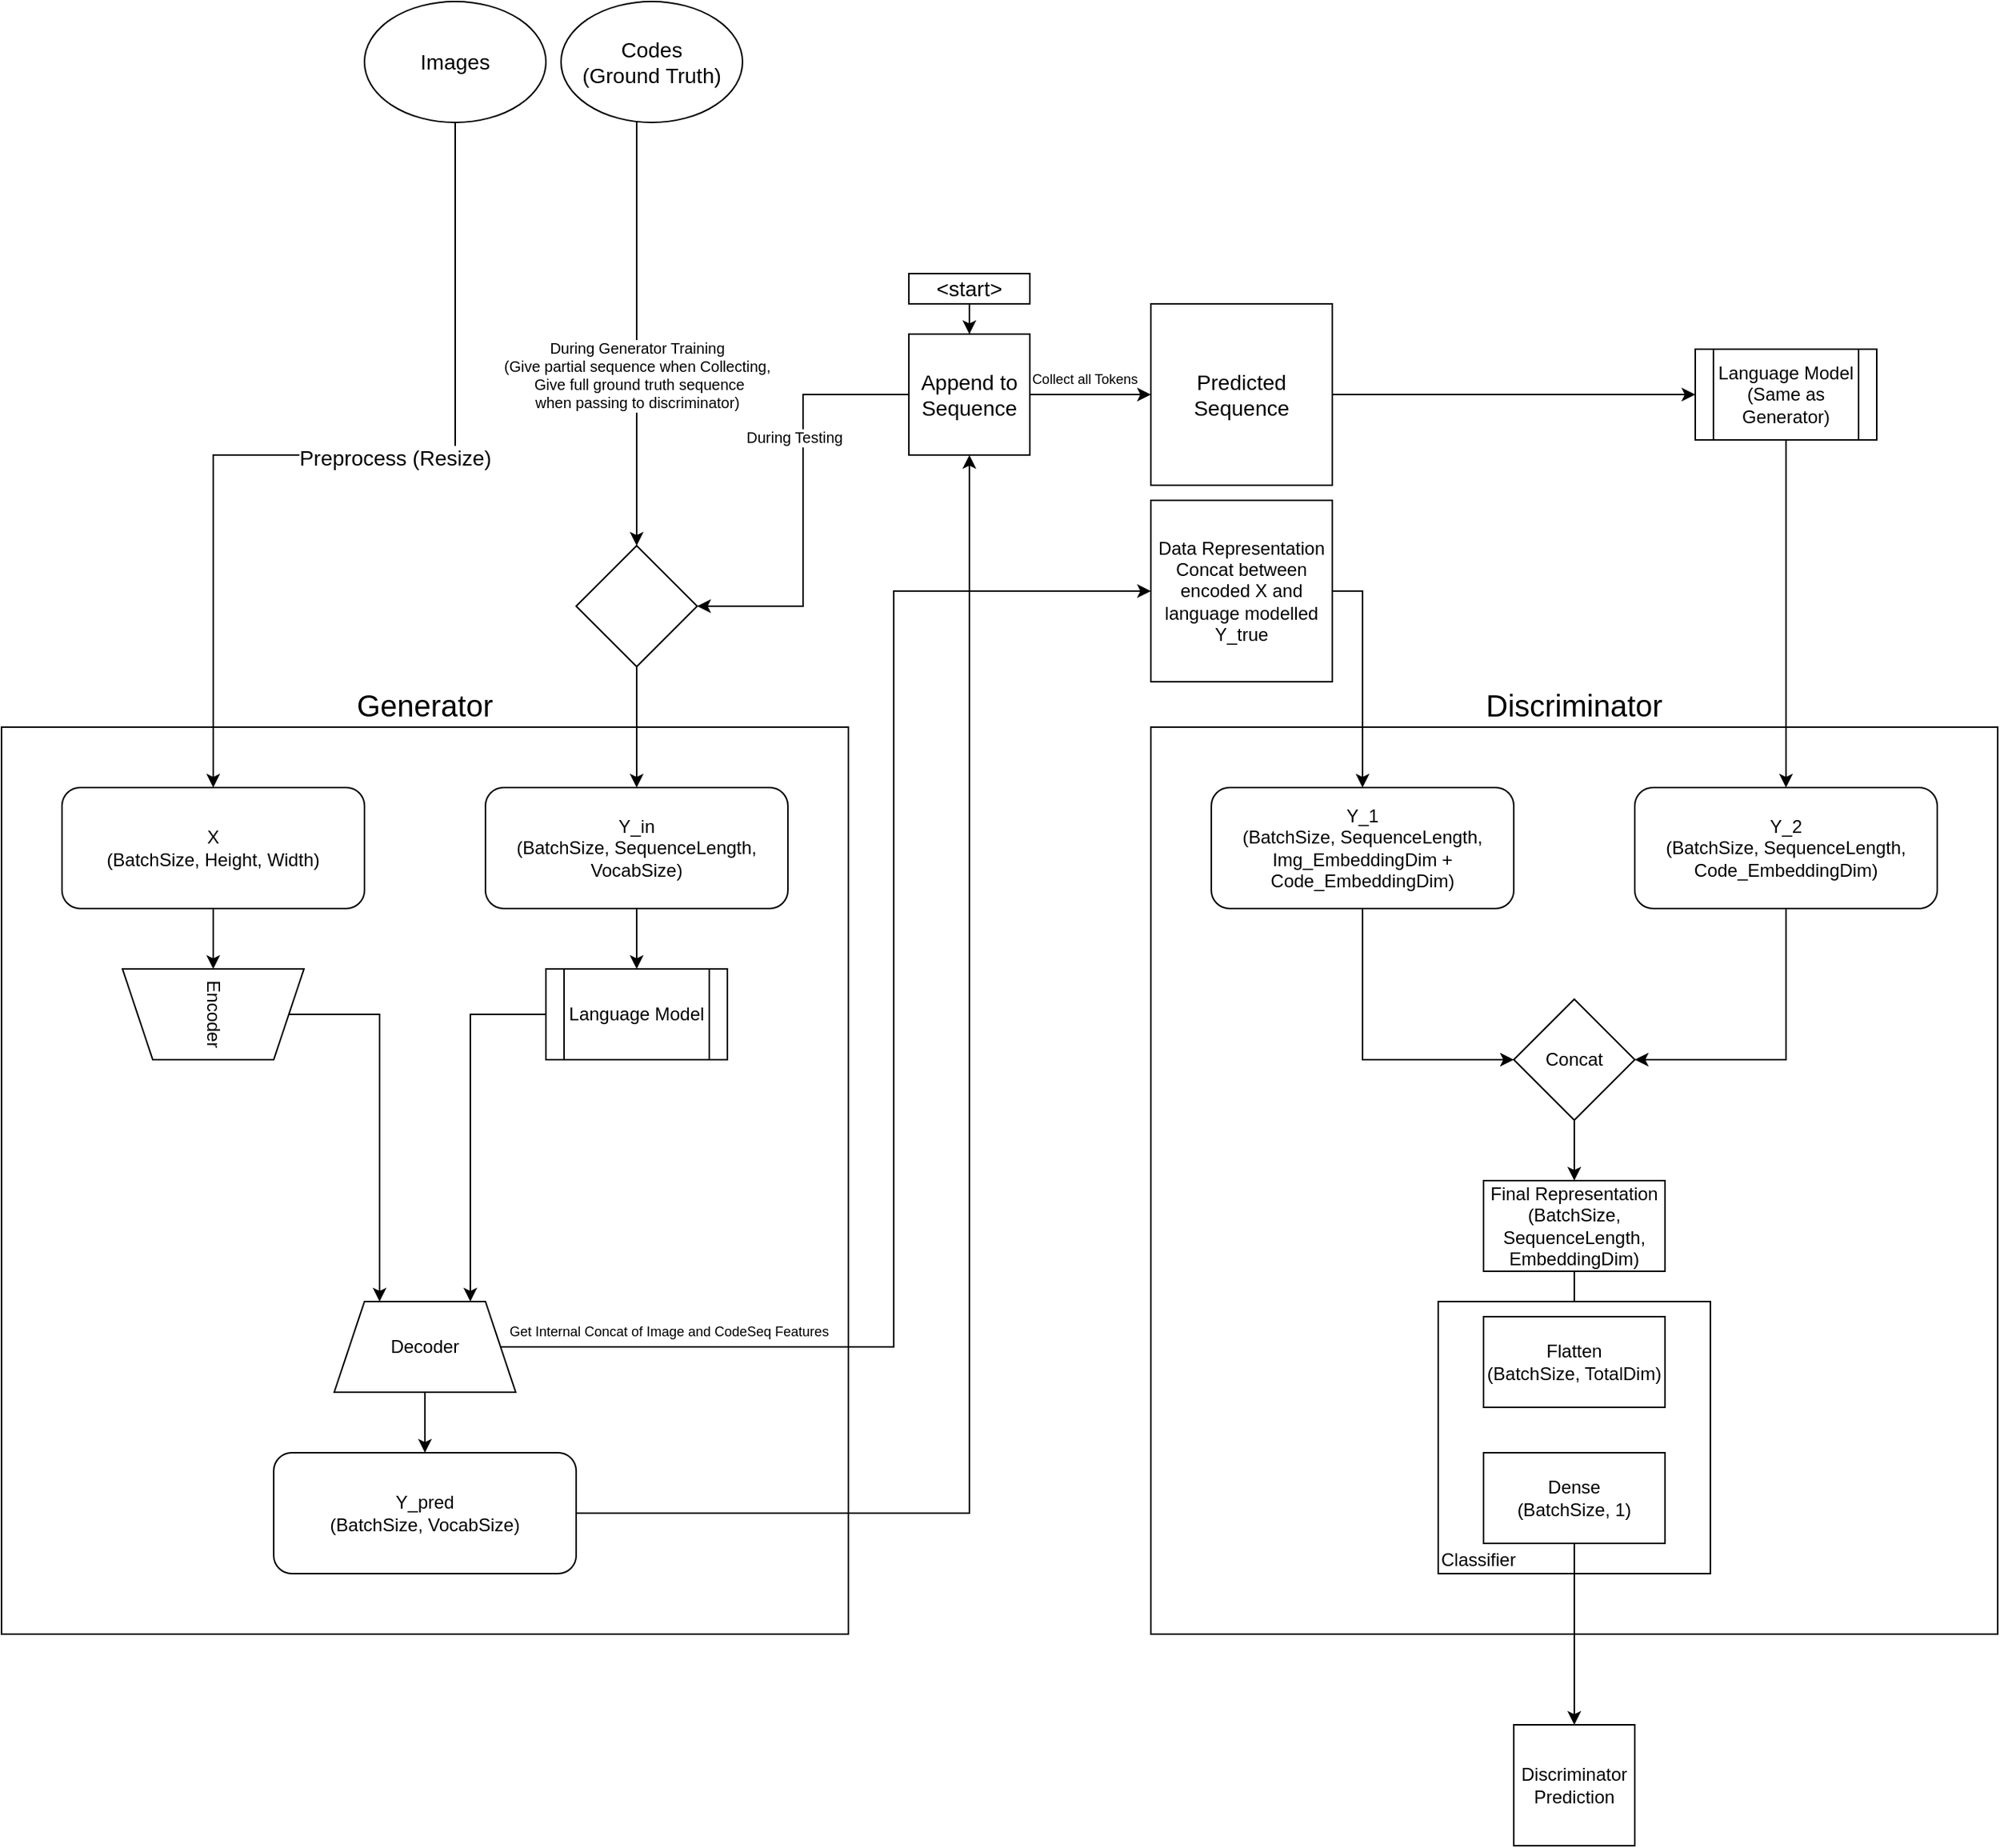 <mxfile version="20.0.4" type="device"><diagram id="C5RBs43oDa-KdzZeNtuy" name="Page-1"><mxGraphModel dx="865" dy="1625" grid="1" gridSize="10" guides="1" tooltips="1" connect="1" arrows="1" fold="1" page="1" pageScale="1" pageWidth="827" pageHeight="1169" math="0" shadow="0"><root><mxCell id="WIyWlLk6GJQsqaUBKTNV-0"/><mxCell id="WIyWlLk6GJQsqaUBKTNV-1" parent="WIyWlLk6GJQsqaUBKTNV-0"/><mxCell id="pdoB3FHcc1szslRROGHj-1" value="Discriminator" style="rounded=0;whiteSpace=wrap;html=1;labelPosition=center;verticalLabelPosition=top;align=center;verticalAlign=bottom;fontSize=20;" parent="WIyWlLk6GJQsqaUBKTNV-1" vertex="1"><mxGeometry x="880" y="40" width="560" height="600" as="geometry"/></mxCell><mxCell id="pdoB3FHcc1szslRROGHj-0" value="Generator" style="rounded=0;whiteSpace=wrap;html=1;labelPosition=center;verticalLabelPosition=top;align=center;verticalAlign=bottom;fontSize=20;" parent="WIyWlLk6GJQsqaUBKTNV-1" vertex="1"><mxGeometry x="120" y="40" width="560" height="600" as="geometry"/></mxCell><mxCell id="S0-hNjiVoBEmk_FVK0qm-5" style="edgeStyle=orthogonalEdgeStyle;rounded=0;orthogonalLoop=1;jettySize=auto;html=1;entryX=0.5;entryY=1;entryDx=0;entryDy=0;fontFamily=Helvetica;" parent="WIyWlLk6GJQsqaUBKTNV-1" source="WIyWlLk6GJQsqaUBKTNV-3" target="S0-hNjiVoBEmk_FVK0qm-4" edge="1"><mxGeometry relative="1" as="geometry"/></mxCell><mxCell id="WIyWlLk6GJQsqaUBKTNV-3" value="X&lt;br&gt;(BatchSize, Height, Width)" style="rounded=1;whiteSpace=wrap;html=1;fontSize=12;glass=0;strokeWidth=1;shadow=0;" parent="WIyWlLk6GJQsqaUBKTNV-1" vertex="1"><mxGeometry x="160" y="80" width="200" height="80" as="geometry"/></mxCell><mxCell id="pdoB3FHcc1szslRROGHj-17" style="edgeStyle=orthogonalEdgeStyle;rounded=0;orthogonalLoop=1;jettySize=auto;html=1;entryX=0.5;entryY=1;entryDx=0;entryDy=0;fontSize=10;" parent="WIyWlLk6GJQsqaUBKTNV-1" source="WIyWlLk6GJQsqaUBKTNV-11" target="pdoB3FHcc1szslRROGHj-12" edge="1"><mxGeometry relative="1" as="geometry"/></mxCell><mxCell id="WIyWlLk6GJQsqaUBKTNV-11" value="Y_pred &lt;br&gt;(BatchSize, VocabSize)" style="rounded=1;whiteSpace=wrap;html=1;fontSize=12;glass=0;strokeWidth=1;shadow=0;" parent="WIyWlLk6GJQsqaUBKTNV-1" vertex="1"><mxGeometry x="300" y="520" width="200" height="80" as="geometry"/></mxCell><mxCell id="OiIWCOoZeyElmAQvCzBQ-0" style="edgeStyle=orthogonalEdgeStyle;rounded=0;orthogonalLoop=1;jettySize=auto;html=1;entryX=0.25;entryY=0;entryDx=0;entryDy=0;" parent="WIyWlLk6GJQsqaUBKTNV-1" source="S0-hNjiVoBEmk_FVK0qm-4" target="S0-hNjiVoBEmk_FVK0qm-6" edge="1"><mxGeometry relative="1" as="geometry"/></mxCell><mxCell id="S0-hNjiVoBEmk_FVK0qm-4" value="Encoder" style="shape=trapezoid;perimeter=trapezoidPerimeter;whiteSpace=wrap;html=1;fixedSize=1;rotation=-180;textDirection=ltr;labelBackgroundColor=none;fontFamily=Helvetica;horizontal=0;labelPosition=center;verticalLabelPosition=middle;align=center;verticalAlign=middle;" parent="WIyWlLk6GJQsqaUBKTNV-1" vertex="1"><mxGeometry x="200" y="200" width="120" height="60" as="geometry"/></mxCell><mxCell id="S0-hNjiVoBEmk_FVK0qm-16" style="edgeStyle=orthogonalEdgeStyle;rounded=0;orthogonalLoop=1;jettySize=auto;html=1;entryX=0.5;entryY=0;entryDx=0;entryDy=0;fontFamily=Helvetica;" parent="WIyWlLk6GJQsqaUBKTNV-1" source="S0-hNjiVoBEmk_FVK0qm-6" target="WIyWlLk6GJQsqaUBKTNV-11" edge="1"><mxGeometry relative="1" as="geometry"/></mxCell><mxCell id="ryUBBgjSxexEwE2mNsuL-2" style="edgeStyle=orthogonalEdgeStyle;rounded=0;orthogonalLoop=1;jettySize=auto;html=1;entryX=0;entryY=0.5;entryDx=0;entryDy=0;" parent="WIyWlLk6GJQsqaUBKTNV-1" source="S0-hNjiVoBEmk_FVK0qm-6" target="pdoB3FHcc1szslRROGHj-22" edge="1"><mxGeometry relative="1" as="geometry"><Array as="points"><mxPoint x="710" y="450"/><mxPoint x="710" y="-50"/></Array></mxGeometry></mxCell><mxCell id="ryUBBgjSxexEwE2mNsuL-3" value="Get Internal Concat of Image and CodeSeq Features" style="edgeLabel;html=1;align=center;verticalAlign=middle;resizable=0;points=[];fontSize=9;" parent="ryUBBgjSxexEwE2mNsuL-2" vertex="1" connectable="0"><mxGeometry x="-0.881" relative="1" as="geometry"><mxPoint x="55" y="-10" as="offset"/></mxGeometry></mxCell><mxCell id="S0-hNjiVoBEmk_FVK0qm-6" value="Decoder" style="shape=trapezoid;perimeter=trapezoidPerimeter;whiteSpace=wrap;html=1;fixedSize=1;labelBackgroundColor=none;fontFamily=Helvetica;" parent="WIyWlLk6GJQsqaUBKTNV-1" vertex="1"><mxGeometry x="340" y="420" width="120" height="60" as="geometry"/></mxCell><mxCell id="OiIWCOoZeyElmAQvCzBQ-1" style="edgeStyle=orthogonalEdgeStyle;rounded=0;orthogonalLoop=1;jettySize=auto;html=1;entryX=0.75;entryY=0;entryDx=0;entryDy=0;" parent="WIyWlLk6GJQsqaUBKTNV-1" source="S0-hNjiVoBEmk_FVK0qm-11" target="S0-hNjiVoBEmk_FVK0qm-6" edge="1"><mxGeometry relative="1" as="geometry"/></mxCell><mxCell id="S0-hNjiVoBEmk_FVK0qm-11" value="Language Model" style="shape=process;whiteSpace=wrap;html=1;backgroundOutline=1;labelBackgroundColor=none;fontFamily=Helvetica;" parent="WIyWlLk6GJQsqaUBKTNV-1" vertex="1"><mxGeometry x="480" y="200" width="120" height="60" as="geometry"/></mxCell><mxCell id="S0-hNjiVoBEmk_FVK0qm-13" style="edgeStyle=orthogonalEdgeStyle;rounded=0;orthogonalLoop=1;jettySize=auto;html=1;entryX=0.5;entryY=0;entryDx=0;entryDy=0;fontFamily=Helvetica;" parent="WIyWlLk6GJQsqaUBKTNV-1" source="S0-hNjiVoBEmk_FVK0qm-12" target="S0-hNjiVoBEmk_FVK0qm-11" edge="1"><mxGeometry relative="1" as="geometry"/></mxCell><mxCell id="S0-hNjiVoBEmk_FVK0qm-12" value="Y_in&lt;br&gt;(BatchSize, SequenceLength, VocabSize)" style="rounded=1;whiteSpace=wrap;html=1;fontSize=12;glass=0;strokeWidth=1;shadow=0;" parent="WIyWlLk6GJQsqaUBKTNV-1" vertex="1"><mxGeometry x="440" y="80" width="200" height="80" as="geometry"/></mxCell><mxCell id="pdoB3FHcc1szslRROGHj-3" style="edgeStyle=orthogonalEdgeStyle;rounded=0;orthogonalLoop=1;jettySize=auto;html=1;entryX=0.5;entryY=0;entryDx=0;entryDy=0;fontSize=20;" parent="WIyWlLk6GJQsqaUBKTNV-1" source="pdoB3FHcc1szslRROGHj-2" target="WIyWlLk6GJQsqaUBKTNV-3" edge="1"><mxGeometry relative="1" as="geometry"/></mxCell><mxCell id="pdoB3FHcc1szslRROGHj-5" value="Preprocess (Resize)" style="edgeLabel;html=1;align=center;verticalAlign=middle;resizable=0;points=[];fontSize=14;" parent="pdoB3FHcc1szslRROGHj-3" vertex="1" connectable="0"><mxGeometry x="-0.133" y="2" relative="1" as="geometry"><mxPoint as="offset"/></mxGeometry></mxCell><mxCell id="pdoB3FHcc1szslRROGHj-2" value="Images" style="ellipse;whiteSpace=wrap;html=1;fontSize=14;" parent="WIyWlLk6GJQsqaUBKTNV-1" vertex="1"><mxGeometry x="360" y="-440" width="120" height="80" as="geometry"/></mxCell><mxCell id="pdoB3FHcc1szslRROGHj-8" style="edgeStyle=orthogonalEdgeStyle;rounded=0;orthogonalLoop=1;jettySize=auto;html=1;fontSize=14;" parent="WIyWlLk6GJQsqaUBKTNV-1" source="pdoB3FHcc1szslRROGHj-4" target="pdoB3FHcc1szslRROGHj-7" edge="1"><mxGeometry relative="1" as="geometry"><Array as="points"><mxPoint x="540" y="-150"/><mxPoint x="540" y="-150"/></Array></mxGeometry></mxCell><mxCell id="pdoB3FHcc1szslRROGHj-10" value="During Generator Training&lt;br style=&quot;font-size: 10px;&quot;&gt;(Give partial sequence when Collecting,&lt;br style=&quot;font-size: 10px;&quot;&gt;&amp;nbsp;Give full ground truth sequence &lt;br style=&quot;font-size: 10px;&quot;&gt;when passing to discriminator)" style="edgeLabel;html=1;align=center;verticalAlign=middle;resizable=0;points=[];fontSize=10;" parent="pdoB3FHcc1szslRROGHj-8" vertex="1" connectable="0"><mxGeometry x="0.195" relative="1" as="geometry"><mxPoint as="offset"/></mxGeometry></mxCell><mxCell id="pdoB3FHcc1szslRROGHj-4" value="Codes&lt;br&gt;(Ground Truth)" style="ellipse;whiteSpace=wrap;html=1;fontSize=14;" parent="WIyWlLk6GJQsqaUBKTNV-1" vertex="1"><mxGeometry x="490" y="-440" width="120" height="80" as="geometry"/></mxCell><mxCell id="pdoB3FHcc1szslRROGHj-9" style="edgeStyle=orthogonalEdgeStyle;rounded=0;orthogonalLoop=1;jettySize=auto;html=1;entryX=0.5;entryY=0;entryDx=0;entryDy=0;fontSize=14;" parent="WIyWlLk6GJQsqaUBKTNV-1" source="pdoB3FHcc1szslRROGHj-7" target="S0-hNjiVoBEmk_FVK0qm-12" edge="1"><mxGeometry relative="1" as="geometry"/></mxCell><mxCell id="pdoB3FHcc1szslRROGHj-7" value="" style="rhombus;whiteSpace=wrap;html=1;fontSize=14;" parent="WIyWlLk6GJQsqaUBKTNV-1" vertex="1"><mxGeometry x="500" y="-80" width="80" height="80" as="geometry"/></mxCell><mxCell id="pdoB3FHcc1szslRROGHj-15" style="edgeStyle=orthogonalEdgeStyle;rounded=0;orthogonalLoop=1;jettySize=auto;html=1;entryX=1;entryY=0.5;entryDx=0;entryDy=0;fontSize=13;" parent="WIyWlLk6GJQsqaUBKTNV-1" source="pdoB3FHcc1szslRROGHj-12" target="pdoB3FHcc1szslRROGHj-7" edge="1"><mxGeometry relative="1" as="geometry"/></mxCell><mxCell id="pdoB3FHcc1szslRROGHj-16" value="During Testing" style="edgeLabel;html=1;align=center;verticalAlign=middle;resizable=0;points=[];fontSize=10;" parent="pdoB3FHcc1szslRROGHj-15" vertex="1" connectable="0"><mxGeometry x="-0.235" y="-1" relative="1" as="geometry"><mxPoint x="-5" y="-9" as="offset"/></mxGeometry></mxCell><mxCell id="pdoB3FHcc1szslRROGHj-19" style="edgeStyle=orthogonalEdgeStyle;rounded=0;orthogonalLoop=1;jettySize=auto;html=1;entryX=0;entryY=0.5;entryDx=0;entryDy=0;fontSize=14;" parent="WIyWlLk6GJQsqaUBKTNV-1" source="pdoB3FHcc1szslRROGHj-12" target="pdoB3FHcc1szslRROGHj-18" edge="1"><mxGeometry relative="1" as="geometry"><Array as="points"><mxPoint x="820" y="-180"/><mxPoint x="820" y="-180"/></Array></mxGeometry></mxCell><mxCell id="pdoB3FHcc1szslRROGHj-20" value="Collect all Tokens" style="edgeLabel;html=1;align=center;verticalAlign=middle;resizable=0;points=[];fontSize=9;" parent="pdoB3FHcc1szslRROGHj-19" vertex="1" connectable="0"><mxGeometry x="-0.226" relative="1" as="geometry"><mxPoint x="5" y="-10" as="offset"/></mxGeometry></mxCell><mxCell id="pdoB3FHcc1szslRROGHj-12" value="Append to Sequence" style="whiteSpace=wrap;html=1;aspect=fixed;fontSize=14;" parent="WIyWlLk6GJQsqaUBKTNV-1" vertex="1"><mxGeometry x="720" y="-220" width="80" height="80" as="geometry"/></mxCell><mxCell id="pdoB3FHcc1szslRROGHj-14" style="edgeStyle=orthogonalEdgeStyle;rounded=0;orthogonalLoop=1;jettySize=auto;html=1;entryX=0.5;entryY=0;entryDx=0;entryDy=0;fontSize=14;" parent="WIyWlLk6GJQsqaUBKTNV-1" source="pdoB3FHcc1szslRROGHj-13" target="pdoB3FHcc1szslRROGHj-12" edge="1"><mxGeometry relative="1" as="geometry"/></mxCell><mxCell id="pdoB3FHcc1szslRROGHj-13" value="&amp;lt;start&amp;gt;" style="rounded=0;whiteSpace=wrap;html=1;fontSize=14;" parent="WIyWlLk6GJQsqaUBKTNV-1" vertex="1"><mxGeometry x="720" y="-260" width="80" height="20" as="geometry"/></mxCell><mxCell id="pdoB3FHcc1szslRROGHj-29" style="edgeStyle=orthogonalEdgeStyle;rounded=0;orthogonalLoop=1;jettySize=auto;html=1;fontSize=12;" parent="WIyWlLk6GJQsqaUBKTNV-1" source="pdoB3FHcc1szslRROGHj-18" target="pdoB3FHcc1szslRROGHj-27" edge="1"><mxGeometry relative="1" as="geometry"/></mxCell><mxCell id="pdoB3FHcc1szslRROGHj-18" value="Predicted Sequence" style="whiteSpace=wrap;html=1;aspect=fixed;fontSize=14;" parent="WIyWlLk6GJQsqaUBKTNV-1" vertex="1"><mxGeometry x="880" y="-240" width="120" height="120" as="geometry"/></mxCell><mxCell id="pdoB3FHcc1szslRROGHj-32" style="edgeStyle=orthogonalEdgeStyle;rounded=0;orthogonalLoop=1;jettySize=auto;html=1;fontSize=12;entryX=0.5;entryY=0;entryDx=0;entryDy=0;exitX=1;exitY=0.5;exitDx=0;exitDy=0;" parent="WIyWlLk6GJQsqaUBKTNV-1" source="pdoB3FHcc1szslRROGHj-22" target="pdoB3FHcc1szslRROGHj-25" edge="1"><mxGeometry relative="1" as="geometry"><mxPoint x="1020" y="30" as="targetPoint"/></mxGeometry></mxCell><mxCell id="pdoB3FHcc1szslRROGHj-22" value="Data Representation&lt;br style=&quot;font-size: 12px;&quot;&gt;Concat between encoded X and language modelled Y_true" style="whiteSpace=wrap;html=1;aspect=fixed;fontSize=12;" parent="WIyWlLk6GJQsqaUBKTNV-1" vertex="1"><mxGeometry x="880" y="-110" width="120" height="120" as="geometry"/></mxCell><mxCell id="pdoB3FHcc1szslRROGHj-34" style="edgeStyle=orthogonalEdgeStyle;rounded=0;orthogonalLoop=1;jettySize=auto;html=1;entryX=0;entryY=0.5;entryDx=0;entryDy=0;fontSize=12;" parent="WIyWlLk6GJQsqaUBKTNV-1" source="pdoB3FHcc1szslRROGHj-25" target="pdoB3FHcc1szslRROGHj-33" edge="1"><mxGeometry relative="1" as="geometry"/></mxCell><mxCell id="pdoB3FHcc1szslRROGHj-25" value="Y_1&lt;br&gt;(BatchSize, SequenceLength, Img_EmbeddingDim + Code_EmbeddingDim)" style="rounded=1;whiteSpace=wrap;html=1;fontSize=12;glass=0;strokeWidth=1;shadow=0;" parent="WIyWlLk6GJQsqaUBKTNV-1" vertex="1"><mxGeometry x="920" y="80" width="200" height="80" as="geometry"/></mxCell><mxCell id="pdoB3FHcc1szslRROGHj-35" style="edgeStyle=orthogonalEdgeStyle;rounded=0;orthogonalLoop=1;jettySize=auto;html=1;entryX=1;entryY=0.5;entryDx=0;entryDy=0;fontSize=12;" parent="WIyWlLk6GJQsqaUBKTNV-1" source="pdoB3FHcc1szslRROGHj-26" target="pdoB3FHcc1szslRROGHj-33" edge="1"><mxGeometry relative="1" as="geometry"/></mxCell><mxCell id="pdoB3FHcc1szslRROGHj-26" value="Y_2&lt;br&gt;(BatchSize, SequenceLength, Code_EmbeddingDim)" style="rounded=1;whiteSpace=wrap;html=1;fontSize=12;glass=0;strokeWidth=1;shadow=0;" parent="WIyWlLk6GJQsqaUBKTNV-1" vertex="1"><mxGeometry x="1200" y="80" width="200" height="80" as="geometry"/></mxCell><mxCell id="pdoB3FHcc1szslRROGHj-30" style="edgeStyle=orthogonalEdgeStyle;rounded=0;orthogonalLoop=1;jettySize=auto;html=1;entryX=0.5;entryY=0;entryDx=0;entryDy=0;fontSize=12;" parent="WIyWlLk6GJQsqaUBKTNV-1" source="pdoB3FHcc1szslRROGHj-27" target="pdoB3FHcc1szslRROGHj-26" edge="1"><mxGeometry relative="1" as="geometry"/></mxCell><mxCell id="pdoB3FHcc1szslRROGHj-27" value="Language Model&lt;br&gt;(Same as Generator)" style="shape=process;whiteSpace=wrap;html=1;backgroundOutline=1;labelBackgroundColor=none;fontFamily=Helvetica;" parent="WIyWlLk6GJQsqaUBKTNV-1" vertex="1"><mxGeometry x="1240" y="-210" width="120" height="60" as="geometry"/></mxCell><mxCell id="pdoB3FHcc1szslRROGHj-37" style="edgeStyle=orthogonalEdgeStyle;rounded=0;orthogonalLoop=1;jettySize=auto;html=1;entryX=0.5;entryY=0;entryDx=0;entryDy=0;fontSize=12;" parent="WIyWlLk6GJQsqaUBKTNV-1" source="pdoB3FHcc1szslRROGHj-33" target="pdoB3FHcc1szslRROGHj-36" edge="1"><mxGeometry relative="1" as="geometry"/></mxCell><mxCell id="pdoB3FHcc1szslRROGHj-33" value="Concat" style="rhombus;whiteSpace=wrap;html=1;fontSize=12;" parent="WIyWlLk6GJQsqaUBKTNV-1" vertex="1"><mxGeometry x="1120" y="220" width="80" height="80" as="geometry"/></mxCell><mxCell id="pdoB3FHcc1szslRROGHj-41" style="edgeStyle=orthogonalEdgeStyle;rounded=0;orthogonalLoop=1;jettySize=auto;html=1;exitX=0.5;exitY=1;exitDx=0;exitDy=0;entryX=0.5;entryY=0;entryDx=0;entryDy=0;fontSize=12;" parent="WIyWlLk6GJQsqaUBKTNV-1" source="pdoB3FHcc1szslRROGHj-36" target="pdoB3FHcc1szslRROGHj-39" edge="1"><mxGeometry relative="1" as="geometry"/></mxCell><mxCell id="pdoB3FHcc1szslRROGHj-36" value="Final Representation&lt;br&gt;(BatchSize, SequenceLength, EmbeddingDim)" style="rounded=0;whiteSpace=wrap;html=1;fontSize=12;" parent="WIyWlLk6GJQsqaUBKTNV-1" vertex="1"><mxGeometry x="1100" y="340" width="120" height="60" as="geometry"/></mxCell><mxCell id="pdoB3FHcc1szslRROGHj-42" style="edgeStyle=orthogonalEdgeStyle;rounded=0;orthogonalLoop=1;jettySize=auto;html=1;exitX=0.5;exitY=1;exitDx=0;exitDy=0;entryX=0.5;entryY=0;entryDx=0;entryDy=0;fontSize=12;" parent="WIyWlLk6GJQsqaUBKTNV-1" source="pdoB3FHcc1szslRROGHj-39" target="pdoB3FHcc1szslRROGHj-40" edge="1"><mxGeometry relative="1" as="geometry"/></mxCell><mxCell id="pdoB3FHcc1szslRROGHj-45" value="Classifier" style="whiteSpace=wrap;html=1;aspect=fixed;fontSize=12;align=left;verticalAlign=bottom;horizontal=1;labelPosition=center;verticalLabelPosition=middle;" parent="WIyWlLk6GJQsqaUBKTNV-1" vertex="1"><mxGeometry x="1070" y="420" width="180" height="180" as="geometry"/></mxCell><mxCell id="pdoB3FHcc1szslRROGHj-39" value="Flatten&lt;br&gt;(BatchSize, TotalDim)" style="rounded=0;whiteSpace=wrap;html=1;fontSize=12;" parent="WIyWlLk6GJQsqaUBKTNV-1" vertex="1"><mxGeometry x="1100" y="430" width="120" height="60" as="geometry"/></mxCell><mxCell id="pdoB3FHcc1szslRROGHj-44" style="edgeStyle=orthogonalEdgeStyle;rounded=0;orthogonalLoop=1;jettySize=auto;html=1;entryX=0.5;entryY=0;entryDx=0;entryDy=0;fontSize=12;" parent="WIyWlLk6GJQsqaUBKTNV-1" source="pdoB3FHcc1szslRROGHj-40" target="pdoB3FHcc1szslRROGHj-43" edge="1"><mxGeometry relative="1" as="geometry"/></mxCell><mxCell id="pdoB3FHcc1szslRROGHj-40" value="Dense&lt;br&gt;(BatchSize, 1)" style="rounded=0;whiteSpace=wrap;html=1;fontSize=12;" parent="WIyWlLk6GJQsqaUBKTNV-1" vertex="1"><mxGeometry x="1100" y="520" width="120" height="60" as="geometry"/></mxCell><mxCell id="pdoB3FHcc1szslRROGHj-43" value="Discriminator Prediction" style="whiteSpace=wrap;html=1;aspect=fixed;fontSize=12;" parent="WIyWlLk6GJQsqaUBKTNV-1" vertex="1"><mxGeometry x="1120" y="700" width="80" height="80" as="geometry"/></mxCell></root></mxGraphModel></diagram></mxfile>